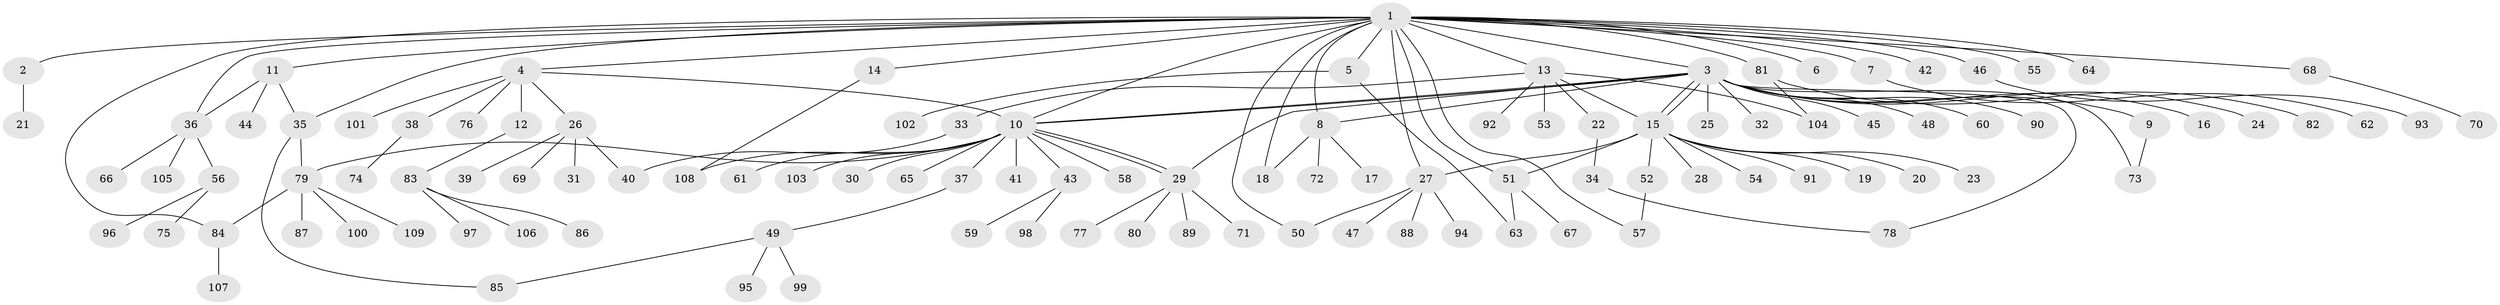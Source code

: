 // coarse degree distribution, {25: 0.013157894736842105, 2: 0.25, 18: 0.013157894736842105, 7: 0.013157894736842105, 3: 0.07894736842105263, 1: 0.5394736842105263, 5: 0.013157894736842105, 16: 0.013157894736842105, 4: 0.039473684210526314, 6: 0.013157894736842105, 12: 0.013157894736842105}
// Generated by graph-tools (version 1.1) at 2025/18/03/04/25 18:18:01]
// undirected, 109 vertices, 132 edges
graph export_dot {
graph [start="1"]
  node [color=gray90,style=filled];
  1;
  2;
  3;
  4;
  5;
  6;
  7;
  8;
  9;
  10;
  11;
  12;
  13;
  14;
  15;
  16;
  17;
  18;
  19;
  20;
  21;
  22;
  23;
  24;
  25;
  26;
  27;
  28;
  29;
  30;
  31;
  32;
  33;
  34;
  35;
  36;
  37;
  38;
  39;
  40;
  41;
  42;
  43;
  44;
  45;
  46;
  47;
  48;
  49;
  50;
  51;
  52;
  53;
  54;
  55;
  56;
  57;
  58;
  59;
  60;
  61;
  62;
  63;
  64;
  65;
  66;
  67;
  68;
  69;
  70;
  71;
  72;
  73;
  74;
  75;
  76;
  77;
  78;
  79;
  80;
  81;
  82;
  83;
  84;
  85;
  86;
  87;
  88;
  89;
  90;
  91;
  92;
  93;
  94;
  95;
  96;
  97;
  98;
  99;
  100;
  101;
  102;
  103;
  104;
  105;
  106;
  107;
  108;
  109;
  1 -- 2;
  1 -- 3;
  1 -- 4;
  1 -- 5;
  1 -- 6;
  1 -- 7;
  1 -- 8;
  1 -- 10;
  1 -- 11;
  1 -- 13;
  1 -- 14;
  1 -- 18;
  1 -- 27;
  1 -- 35;
  1 -- 36;
  1 -- 42;
  1 -- 46;
  1 -- 50;
  1 -- 51;
  1 -- 55;
  1 -- 57;
  1 -- 64;
  1 -- 68;
  1 -- 81;
  1 -- 84;
  2 -- 21;
  3 -- 8;
  3 -- 9;
  3 -- 10;
  3 -- 10;
  3 -- 15;
  3 -- 15;
  3 -- 16;
  3 -- 24;
  3 -- 25;
  3 -- 29;
  3 -- 32;
  3 -- 45;
  3 -- 48;
  3 -- 60;
  3 -- 73;
  3 -- 78;
  3 -- 90;
  4 -- 10;
  4 -- 12;
  4 -- 26;
  4 -- 38;
  4 -- 76;
  4 -- 101;
  5 -- 63;
  5 -- 102;
  7 -- 62;
  8 -- 17;
  8 -- 18;
  8 -- 72;
  9 -- 73;
  10 -- 29;
  10 -- 29;
  10 -- 30;
  10 -- 37;
  10 -- 41;
  10 -- 43;
  10 -- 58;
  10 -- 61;
  10 -- 65;
  10 -- 79;
  10 -- 103;
  10 -- 108;
  11 -- 35;
  11 -- 36;
  11 -- 44;
  12 -- 83;
  13 -- 15;
  13 -- 22;
  13 -- 33;
  13 -- 53;
  13 -- 92;
  13 -- 104;
  14 -- 108;
  15 -- 19;
  15 -- 20;
  15 -- 23;
  15 -- 27;
  15 -- 28;
  15 -- 51;
  15 -- 52;
  15 -- 54;
  15 -- 91;
  22 -- 34;
  26 -- 31;
  26 -- 39;
  26 -- 40;
  26 -- 69;
  27 -- 47;
  27 -- 50;
  27 -- 88;
  27 -- 94;
  29 -- 71;
  29 -- 77;
  29 -- 80;
  29 -- 89;
  33 -- 40;
  34 -- 78;
  35 -- 79;
  35 -- 85;
  36 -- 56;
  36 -- 66;
  36 -- 105;
  37 -- 49;
  38 -- 74;
  43 -- 59;
  43 -- 98;
  46 -- 93;
  49 -- 85;
  49 -- 95;
  49 -- 99;
  51 -- 63;
  51 -- 67;
  52 -- 57;
  56 -- 75;
  56 -- 96;
  68 -- 70;
  79 -- 84;
  79 -- 87;
  79 -- 100;
  79 -- 109;
  81 -- 82;
  81 -- 104;
  83 -- 86;
  83 -- 97;
  83 -- 106;
  84 -- 107;
}
